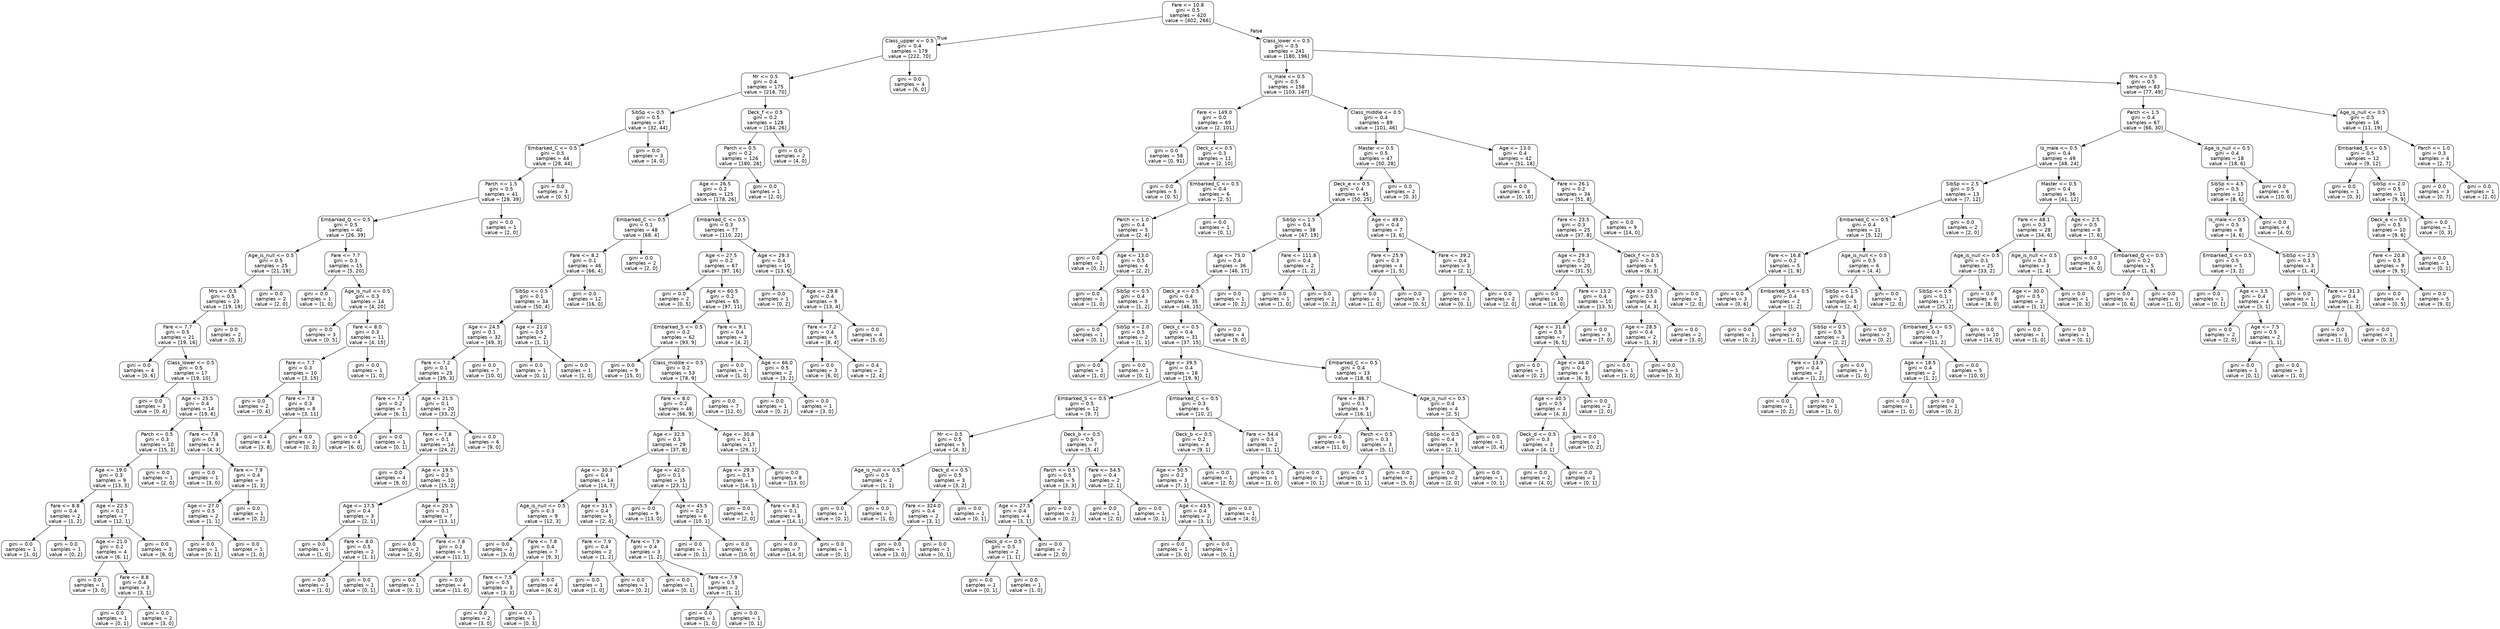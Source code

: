 digraph Tree {
node [shape=box, style="rounded", color="black", fontname=helvetica] ;
edge [fontname=helvetica] ;
0 [label="Fare <= 10.8\ngini = 0.5\nsamples = 420\nvalue = [402, 266]"] ;
1 [label="Class_upper <= 0.5\ngini = 0.4\nsamples = 179\nvalue = [222, 70]"] ;
0 -> 1 [labeldistance=2.5, labelangle=45, headlabel="True"] ;
2 [label="Mr <= 0.5\ngini = 0.4\nsamples = 175\nvalue = [216, 70]"] ;
1 -> 2 ;
3 [label="SibSp <= 0.5\ngini = 0.5\nsamples = 47\nvalue = [32, 44]"] ;
2 -> 3 ;
4 [label="Embarked_C <= 0.5\ngini = 0.5\nsamples = 44\nvalue = [28, 44]"] ;
3 -> 4 ;
5 [label="Parch <= 1.5\ngini = 0.5\nsamples = 41\nvalue = [28, 39]"] ;
4 -> 5 ;
6 [label="Embarked_Q <= 0.5\ngini = 0.5\nsamples = 40\nvalue = [26, 39]"] ;
5 -> 6 ;
7 [label="Age_is_null <= 0.5\ngini = 0.5\nsamples = 25\nvalue = [21, 19]"] ;
6 -> 7 ;
8 [label="Mrs <= 0.5\ngini = 0.5\nsamples = 23\nvalue = [19, 19]"] ;
7 -> 8 ;
9 [label="Fare <= 7.7\ngini = 0.5\nsamples = 21\nvalue = [19, 16]"] ;
8 -> 9 ;
10 [label="gini = 0.0\nsamples = 4\nvalue = [0, 6]"] ;
9 -> 10 ;
11 [label="Class_lower <= 0.5\ngini = 0.5\nsamples = 17\nvalue = [19, 10]"] ;
9 -> 11 ;
12 [label="gini = 0.0\nsamples = 3\nvalue = [0, 4]"] ;
11 -> 12 ;
13 [label="Age <= 25.5\ngini = 0.4\nsamples = 14\nvalue = [19, 6]"] ;
11 -> 13 ;
14 [label="Parch <= 0.5\ngini = 0.3\nsamples = 10\nvalue = [15, 3]"] ;
13 -> 14 ;
15 [label="Age <= 19.0\ngini = 0.3\nsamples = 9\nvalue = [13, 3]"] ;
14 -> 15 ;
16 [label="Fare <= 8.8\ngini = 0.4\nsamples = 2\nvalue = [1, 2]"] ;
15 -> 16 ;
17 [label="gini = 0.0\nsamples = 1\nvalue = [1, 0]"] ;
16 -> 17 ;
18 [label="gini = 0.0\nsamples = 1\nvalue = [0, 2]"] ;
16 -> 18 ;
19 [label="Age <= 22.5\ngini = 0.1\nsamples = 7\nvalue = [12, 1]"] ;
15 -> 19 ;
20 [label="Age <= 21.0\ngini = 0.2\nsamples = 4\nvalue = [6, 1]"] ;
19 -> 20 ;
21 [label="gini = 0.0\nsamples = 1\nvalue = [3, 0]"] ;
20 -> 21 ;
22 [label="Fare <= 8.8\ngini = 0.4\nsamples = 3\nvalue = [3, 1]"] ;
20 -> 22 ;
23 [label="gini = 0.0\nsamples = 1\nvalue = [0, 1]"] ;
22 -> 23 ;
24 [label="gini = 0.0\nsamples = 2\nvalue = [3, 0]"] ;
22 -> 24 ;
25 [label="gini = 0.0\nsamples = 3\nvalue = [6, 0]"] ;
19 -> 25 ;
26 [label="gini = 0.0\nsamples = 1\nvalue = [2, 0]"] ;
14 -> 26 ;
27 [label="Fare <= 7.8\ngini = 0.5\nsamples = 4\nvalue = [4, 3]"] ;
13 -> 27 ;
28 [label="gini = 0.0\nsamples = 1\nvalue = [3, 0]"] ;
27 -> 28 ;
29 [label="Fare <= 7.9\ngini = 0.4\nsamples = 3\nvalue = [1, 3]"] ;
27 -> 29 ;
30 [label="Age <= 27.0\ngini = 0.5\nsamples = 2\nvalue = [1, 1]"] ;
29 -> 30 ;
31 [label="gini = 0.0\nsamples = 1\nvalue = [0, 1]"] ;
30 -> 31 ;
32 [label="gini = 0.0\nsamples = 1\nvalue = [1, 0]"] ;
30 -> 32 ;
33 [label="gini = 0.0\nsamples = 1\nvalue = [0, 2]"] ;
29 -> 33 ;
34 [label="gini = 0.0\nsamples = 2\nvalue = [0, 3]"] ;
8 -> 34 ;
35 [label="gini = 0.0\nsamples = 2\nvalue = [2, 0]"] ;
7 -> 35 ;
36 [label="Fare <= 7.7\ngini = 0.3\nsamples = 15\nvalue = [5, 20]"] ;
6 -> 36 ;
37 [label="gini = 0.0\nsamples = 1\nvalue = [1, 0]"] ;
36 -> 37 ;
38 [label="Age_is_null <= 0.5\ngini = 0.3\nsamples = 14\nvalue = [4, 20]"] ;
36 -> 38 ;
39 [label="gini = 0.0\nsamples = 3\nvalue = [0, 5]"] ;
38 -> 39 ;
40 [label="Fare <= 8.0\ngini = 0.3\nsamples = 11\nvalue = [4, 15]"] ;
38 -> 40 ;
41 [label="Fare <= 7.7\ngini = 0.3\nsamples = 10\nvalue = [3, 15]"] ;
40 -> 41 ;
42 [label="gini = 0.0\nsamples = 2\nvalue = [0, 4]"] ;
41 -> 42 ;
43 [label="Fare <= 7.8\ngini = 0.3\nsamples = 8\nvalue = [3, 11]"] ;
41 -> 43 ;
44 [label="gini = 0.4\nsamples = 6\nvalue = [3, 8]"] ;
43 -> 44 ;
45 [label="gini = 0.0\nsamples = 2\nvalue = [0, 3]"] ;
43 -> 45 ;
46 [label="gini = 0.0\nsamples = 1\nvalue = [1, 0]"] ;
40 -> 46 ;
47 [label="gini = 0.0\nsamples = 1\nvalue = [2, 0]"] ;
5 -> 47 ;
48 [label="gini = 0.0\nsamples = 3\nvalue = [0, 5]"] ;
4 -> 48 ;
49 [label="gini = 0.0\nsamples = 3\nvalue = [4, 0]"] ;
3 -> 49 ;
50 [label="Deck_f <= 0.5\ngini = 0.2\nsamples = 128\nvalue = [184, 26]"] ;
2 -> 50 ;
51 [label="Parch <= 0.5\ngini = 0.2\nsamples = 126\nvalue = [180, 26]"] ;
50 -> 51 ;
52 [label="Age <= 26.5\ngini = 0.2\nsamples = 125\nvalue = [178, 26]"] ;
51 -> 52 ;
53 [label="Embarked_C <= 0.5\ngini = 0.1\nsamples = 48\nvalue = [68, 4]"] ;
52 -> 53 ;
54 [label="Fare <= 8.2\ngini = 0.1\nsamples = 46\nvalue = [66, 4]"] ;
53 -> 54 ;
55 [label="SibSp <= 0.5\ngini = 0.1\nsamples = 34\nvalue = [50, 4]"] ;
54 -> 55 ;
56 [label="Age <= 24.5\ngini = 0.1\nsamples = 32\nvalue = [49, 3]"] ;
55 -> 56 ;
57 [label="Fare <= 7.2\ngini = 0.1\nsamples = 25\nvalue = [39, 3]"] ;
56 -> 57 ;
58 [label="Fare <= 7.1\ngini = 0.2\nsamples = 5\nvalue = [6, 1]"] ;
57 -> 58 ;
59 [label="gini = 0.0\nsamples = 4\nvalue = [6, 0]"] ;
58 -> 59 ;
60 [label="gini = 0.0\nsamples = 1\nvalue = [0, 1]"] ;
58 -> 60 ;
61 [label="Age <= 21.5\ngini = 0.1\nsamples = 20\nvalue = [33, 2]"] ;
57 -> 61 ;
62 [label="Fare <= 7.8\ngini = 0.1\nsamples = 14\nvalue = [24, 2]"] ;
61 -> 62 ;
63 [label="gini = 0.0\nsamples = 4\nvalue = [9, 0]"] ;
62 -> 63 ;
64 [label="Age <= 19.5\ngini = 0.2\nsamples = 10\nvalue = [15, 2]"] ;
62 -> 64 ;
65 [label="Age <= 17.5\ngini = 0.4\nsamples = 3\nvalue = [2, 1]"] ;
64 -> 65 ;
66 [label="gini = 0.0\nsamples = 1\nvalue = [1, 0]"] ;
65 -> 66 ;
67 [label="Fare <= 8.0\ngini = 0.5\nsamples = 2\nvalue = [1, 1]"] ;
65 -> 67 ;
68 [label="gini = 0.0\nsamples = 1\nvalue = [1, 0]"] ;
67 -> 68 ;
69 [label="gini = 0.0\nsamples = 1\nvalue = [0, 1]"] ;
67 -> 69 ;
70 [label="Age <= 20.5\ngini = 0.1\nsamples = 7\nvalue = [13, 1]"] ;
64 -> 70 ;
71 [label="gini = 0.0\nsamples = 2\nvalue = [2, 0]"] ;
70 -> 71 ;
72 [label="Fare <= 7.8\ngini = 0.2\nsamples = 5\nvalue = [11, 1]"] ;
70 -> 72 ;
73 [label="gini = 0.0\nsamples = 1\nvalue = [0, 1]"] ;
72 -> 73 ;
74 [label="gini = 0.0\nsamples = 4\nvalue = [11, 0]"] ;
72 -> 74 ;
75 [label="gini = 0.0\nsamples = 6\nvalue = [9, 0]"] ;
61 -> 75 ;
76 [label="gini = 0.0\nsamples = 7\nvalue = [10, 0]"] ;
56 -> 76 ;
77 [label="Age <= 21.0\ngini = 0.5\nsamples = 2\nvalue = [1, 1]"] ;
55 -> 77 ;
78 [label="gini = 0.0\nsamples = 1\nvalue = [0, 1]"] ;
77 -> 78 ;
79 [label="gini = 0.0\nsamples = 1\nvalue = [1, 0]"] ;
77 -> 79 ;
80 [label="gini = 0.0\nsamples = 12\nvalue = [16, 0]"] ;
54 -> 80 ;
81 [label="gini = 0.0\nsamples = 2\nvalue = [2, 0]"] ;
53 -> 81 ;
82 [label="Embarked_C <= 0.5\ngini = 0.3\nsamples = 77\nvalue = [110, 22]"] ;
52 -> 82 ;
83 [label="Age <= 27.5\ngini = 0.2\nsamples = 67\nvalue = [97, 16]"] ;
82 -> 83 ;
84 [label="gini = 0.0\nsamples = 2\nvalue = [0, 5]"] ;
83 -> 84 ;
85 [label="Age <= 60.5\ngini = 0.2\nsamples = 65\nvalue = [97, 11]"] ;
83 -> 85 ;
86 [label="Embarked_S <= 0.5\ngini = 0.2\nsamples = 62\nvalue = [93, 9]"] ;
85 -> 86 ;
87 [label="gini = 0.0\nsamples = 9\nvalue = [15, 0]"] ;
86 -> 87 ;
88 [label="Class_middle <= 0.5\ngini = 0.2\nsamples = 53\nvalue = [78, 9]"] ;
86 -> 88 ;
89 [label="Fare <= 8.0\ngini = 0.2\nsamples = 46\nvalue = [66, 9]"] ;
88 -> 89 ;
90 [label="Age <= 32.5\ngini = 0.3\nsamples = 29\nvalue = [37, 8]"] ;
89 -> 90 ;
91 [label="Age <= 30.3\ngini = 0.4\nsamples = 14\nvalue = [14, 7]"] ;
90 -> 91 ;
92 [label="Age_is_null <= 0.5\ngini = 0.3\nsamples = 9\nvalue = [12, 3]"] ;
91 -> 92 ;
93 [label="gini = 0.0\nsamples = 2\nvalue = [3, 0]"] ;
92 -> 93 ;
94 [label="Fare <= 7.8\ngini = 0.4\nsamples = 7\nvalue = [9, 3]"] ;
92 -> 94 ;
95 [label="Fare <= 7.5\ngini = 0.5\nsamples = 3\nvalue = [3, 3]"] ;
94 -> 95 ;
96 [label="gini = 0.0\nsamples = 2\nvalue = [3, 0]"] ;
95 -> 96 ;
97 [label="gini = 0.0\nsamples = 1\nvalue = [0, 3]"] ;
95 -> 97 ;
98 [label="gini = 0.0\nsamples = 4\nvalue = [6, 0]"] ;
94 -> 98 ;
99 [label="Age <= 31.5\ngini = 0.4\nsamples = 5\nvalue = [2, 4]"] ;
91 -> 99 ;
100 [label="Fare <= 7.9\ngini = 0.4\nsamples = 2\nvalue = [1, 2]"] ;
99 -> 100 ;
101 [label="gini = 0.0\nsamples = 1\nvalue = [1, 0]"] ;
100 -> 101 ;
102 [label="gini = 0.0\nsamples = 1\nvalue = [0, 2]"] ;
100 -> 102 ;
103 [label="Fare <= 7.9\ngini = 0.4\nsamples = 3\nvalue = [1, 2]"] ;
99 -> 103 ;
104 [label="gini = 0.0\nsamples = 1\nvalue = [0, 1]"] ;
103 -> 104 ;
105 [label="Fare <= 7.9\ngini = 0.5\nsamples = 2\nvalue = [1, 1]"] ;
103 -> 105 ;
106 [label="gini = 0.0\nsamples = 1\nvalue = [1, 0]"] ;
105 -> 106 ;
107 [label="gini = 0.0\nsamples = 1\nvalue = [0, 1]"] ;
105 -> 107 ;
108 [label="Age <= 42.0\ngini = 0.1\nsamples = 15\nvalue = [23, 1]"] ;
90 -> 108 ;
109 [label="gini = 0.0\nsamples = 9\nvalue = [13, 0]"] ;
108 -> 109 ;
110 [label="Age <= 45.5\ngini = 0.2\nsamples = 6\nvalue = [10, 1]"] ;
108 -> 110 ;
111 [label="gini = 0.0\nsamples = 1\nvalue = [0, 1]"] ;
110 -> 111 ;
112 [label="gini = 0.0\nsamples = 5\nvalue = [10, 0]"] ;
110 -> 112 ;
113 [label="Age <= 30.8\ngini = 0.1\nsamples = 17\nvalue = [29, 1]"] ;
89 -> 113 ;
114 [label="Age <= 29.3\ngini = 0.1\nsamples = 9\nvalue = [16, 1]"] ;
113 -> 114 ;
115 [label="gini = 0.0\nsamples = 1\nvalue = [2, 0]"] ;
114 -> 115 ;
116 [label="Fare <= 8.1\ngini = 0.1\nsamples = 8\nvalue = [14, 1]"] ;
114 -> 116 ;
117 [label="gini = 0.0\nsamples = 7\nvalue = [14, 0]"] ;
116 -> 117 ;
118 [label="gini = 0.0\nsamples = 1\nvalue = [0, 1]"] ;
116 -> 118 ;
119 [label="gini = 0.0\nsamples = 8\nvalue = [13, 0]"] ;
113 -> 119 ;
120 [label="gini = 0.0\nsamples = 7\nvalue = [12, 0]"] ;
88 -> 120 ;
121 [label="Fare <= 9.1\ngini = 0.4\nsamples = 3\nvalue = [4, 2]"] ;
85 -> 121 ;
122 [label="gini = 0.0\nsamples = 1\nvalue = [1, 0]"] ;
121 -> 122 ;
123 [label="Age <= 66.0\ngini = 0.5\nsamples = 2\nvalue = [3, 2]"] ;
121 -> 123 ;
124 [label="gini = 0.0\nsamples = 1\nvalue = [0, 2]"] ;
123 -> 124 ;
125 [label="gini = 0.0\nsamples = 1\nvalue = [3, 0]"] ;
123 -> 125 ;
126 [label="Age <= 29.3\ngini = 0.4\nsamples = 10\nvalue = [13, 6]"] ;
82 -> 126 ;
127 [label="gini = 0.0\nsamples = 1\nvalue = [0, 2]"] ;
126 -> 127 ;
128 [label="Age <= 29.8\ngini = 0.4\nsamples = 9\nvalue = [13, 4]"] ;
126 -> 128 ;
129 [label="Fare <= 7.2\ngini = 0.4\nsamples = 5\nvalue = [8, 4]"] ;
128 -> 129 ;
130 [label="gini = 0.0\nsamples = 3\nvalue = [6, 0]"] ;
129 -> 130 ;
131 [label="gini = 0.4\nsamples = 2\nvalue = [2, 4]"] ;
129 -> 131 ;
132 [label="gini = 0.0\nsamples = 4\nvalue = [5, 0]"] ;
128 -> 132 ;
133 [label="gini = 0.0\nsamples = 1\nvalue = [2, 0]"] ;
51 -> 133 ;
134 [label="gini = 0.0\nsamples = 2\nvalue = [4, 0]"] ;
50 -> 134 ;
135 [label="gini = 0.0\nsamples = 4\nvalue = [6, 0]"] ;
1 -> 135 ;
136 [label="Class_lower <= 0.5\ngini = 0.5\nsamples = 241\nvalue = [180, 196]"] ;
0 -> 136 [labeldistance=2.5, labelangle=-45, headlabel="False"] ;
137 [label="Is_male <= 0.5\ngini = 0.5\nsamples = 158\nvalue = [103, 147]"] ;
136 -> 137 ;
138 [label="Fare <= 149.0\ngini = 0.0\nsamples = 69\nvalue = [2, 101]"] ;
137 -> 138 ;
139 [label="gini = 0.0\nsamples = 58\nvalue = [0, 91]"] ;
138 -> 139 ;
140 [label="Deck_c <= 0.5\ngini = 0.3\nsamples = 11\nvalue = [2, 10]"] ;
138 -> 140 ;
141 [label="gini = 0.0\nsamples = 5\nvalue = [0, 5]"] ;
140 -> 141 ;
142 [label="Embarked_C <= 0.5\ngini = 0.4\nsamples = 6\nvalue = [2, 5]"] ;
140 -> 142 ;
143 [label="Parch <= 1.0\ngini = 0.4\nsamples = 5\nvalue = [2, 4]"] ;
142 -> 143 ;
144 [label="gini = 0.0\nsamples = 1\nvalue = [0, 2]"] ;
143 -> 144 ;
145 [label="Age <= 13.0\ngini = 0.5\nsamples = 4\nvalue = [2, 2]"] ;
143 -> 145 ;
146 [label="gini = 0.0\nsamples = 1\nvalue = [1, 0]"] ;
145 -> 146 ;
147 [label="SibSp <= 0.5\ngini = 0.4\nsamples = 3\nvalue = [1, 2]"] ;
145 -> 147 ;
148 [label="gini = 0.0\nsamples = 1\nvalue = [0, 1]"] ;
147 -> 148 ;
149 [label="SibSp <= 2.0\ngini = 0.5\nsamples = 2\nvalue = [1, 1]"] ;
147 -> 149 ;
150 [label="gini = 0.0\nsamples = 1\nvalue = [1, 0]"] ;
149 -> 150 ;
151 [label="gini = 0.0\nsamples = 1\nvalue = [0, 1]"] ;
149 -> 151 ;
152 [label="gini = 0.0\nsamples = 1\nvalue = [0, 1]"] ;
142 -> 152 ;
153 [label="Class_middle <= 0.5\ngini = 0.4\nsamples = 89\nvalue = [101, 46]"] ;
137 -> 153 ;
154 [label="Master <= 0.5\ngini = 0.5\nsamples = 47\nvalue = [50, 28]"] ;
153 -> 154 ;
155 [label="Deck_e <= 0.5\ngini = 0.4\nsamples = 45\nvalue = [50, 25]"] ;
154 -> 155 ;
156 [label="SibSp <= 1.5\ngini = 0.4\nsamples = 38\nvalue = [47, 19]"] ;
155 -> 156 ;
157 [label="Age <= 75.0\ngini = 0.4\nsamples = 36\nvalue = [46, 17]"] ;
156 -> 157 ;
158 [label="Deck_a <= 0.5\ngini = 0.4\nsamples = 35\nvalue = [46, 15]"] ;
157 -> 158 ;
159 [label="Deck_c <= 0.5\ngini = 0.4\nsamples = 31\nvalue = [37, 15]"] ;
158 -> 159 ;
160 [label="Age <= 39.5\ngini = 0.4\nsamples = 18\nvalue = [19, 9]"] ;
159 -> 160 ;
161 [label="Embarked_S <= 0.5\ngini = 0.5\nsamples = 12\nvalue = [9, 7]"] ;
160 -> 161 ;
162 [label="Mr <= 0.5\ngini = 0.5\nsamples = 5\nvalue = [4, 3]"] ;
161 -> 162 ;
163 [label="Age_is_null <= 0.5\ngini = 0.5\nsamples = 2\nvalue = [1, 1]"] ;
162 -> 163 ;
164 [label="gini = 0.0\nsamples = 1\nvalue = [0, 1]"] ;
163 -> 164 ;
165 [label="gini = 0.0\nsamples = 1\nvalue = [1, 0]"] ;
163 -> 165 ;
166 [label="Deck_d <= 0.5\ngini = 0.5\nsamples = 3\nvalue = [3, 2]"] ;
162 -> 166 ;
167 [label="Fare <= 324.0\ngini = 0.4\nsamples = 2\nvalue = [3, 1]"] ;
166 -> 167 ;
168 [label="gini = 0.0\nsamples = 1\nvalue = [3, 0]"] ;
167 -> 168 ;
169 [label="gini = 0.0\nsamples = 1\nvalue = [0, 1]"] ;
167 -> 169 ;
170 [label="gini = 0.0\nsamples = 1\nvalue = [0, 1]"] ;
166 -> 170 ;
171 [label="Deck_b <= 0.5\ngini = 0.5\nsamples = 7\nvalue = [5, 4]"] ;
161 -> 171 ;
172 [label="Parch <= 0.5\ngini = 0.5\nsamples = 5\nvalue = [3, 3]"] ;
171 -> 172 ;
173 [label="Age <= 27.5\ngini = 0.4\nsamples = 4\nvalue = [3, 1]"] ;
172 -> 173 ;
174 [label="Deck_d <= 0.5\ngini = 0.5\nsamples = 2\nvalue = [1, 1]"] ;
173 -> 174 ;
175 [label="gini = 0.0\nsamples = 1\nvalue = [0, 1]"] ;
174 -> 175 ;
176 [label="gini = 0.0\nsamples = 1\nvalue = [1, 0]"] ;
174 -> 176 ;
177 [label="gini = 0.0\nsamples = 2\nvalue = [2, 0]"] ;
173 -> 177 ;
178 [label="gini = 0.0\nsamples = 1\nvalue = [0, 2]"] ;
172 -> 178 ;
179 [label="Fare <= 54.5\ngini = 0.4\nsamples = 2\nvalue = [2, 1]"] ;
171 -> 179 ;
180 [label="gini = 0.0\nsamples = 1\nvalue = [2, 0]"] ;
179 -> 180 ;
181 [label="gini = 0.0\nsamples = 1\nvalue = [0, 1]"] ;
179 -> 181 ;
182 [label="Embarked_C <= 0.5\ngini = 0.3\nsamples = 6\nvalue = [10, 2]"] ;
160 -> 182 ;
183 [label="Deck_b <= 0.5\ngini = 0.2\nsamples = 4\nvalue = [9, 1]"] ;
182 -> 183 ;
184 [label="Age <= 50.5\ngini = 0.2\nsamples = 3\nvalue = [7, 1]"] ;
183 -> 184 ;
185 [label="Age <= 43.5\ngini = 0.4\nsamples = 2\nvalue = [3, 1]"] ;
184 -> 185 ;
186 [label="gini = 0.0\nsamples = 1\nvalue = [3, 0]"] ;
185 -> 186 ;
187 [label="gini = 0.0\nsamples = 1\nvalue = [0, 1]"] ;
185 -> 187 ;
188 [label="gini = 0.0\nsamples = 1\nvalue = [4, 0]"] ;
184 -> 188 ;
189 [label="gini = 0.0\nsamples = 1\nvalue = [2, 0]"] ;
183 -> 189 ;
190 [label="Fare <= 54.4\ngini = 0.5\nsamples = 2\nvalue = [1, 1]"] ;
182 -> 190 ;
191 [label="gini = 0.0\nsamples = 1\nvalue = [1, 0]"] ;
190 -> 191 ;
192 [label="gini = 0.0\nsamples = 1\nvalue = [0, 1]"] ;
190 -> 192 ;
193 [label="Embarked_C <= 0.5\ngini = 0.4\nsamples = 13\nvalue = [18, 6]"] ;
159 -> 193 ;
194 [label="Fare <= 86.7\ngini = 0.1\nsamples = 9\nvalue = [16, 1]"] ;
193 -> 194 ;
195 [label="gini = 0.0\nsamples = 6\nvalue = [11, 0]"] ;
194 -> 195 ;
196 [label="Parch <= 0.5\ngini = 0.3\nsamples = 3\nvalue = [5, 1]"] ;
194 -> 196 ;
197 [label="gini = 0.0\nsamples = 1\nvalue = [0, 1]"] ;
196 -> 197 ;
198 [label="gini = 0.0\nsamples = 2\nvalue = [5, 0]"] ;
196 -> 198 ;
199 [label="Age_is_null <= 0.5\ngini = 0.4\nsamples = 4\nvalue = [2, 5]"] ;
193 -> 199 ;
200 [label="SibSp <= 0.5\ngini = 0.4\nsamples = 3\nvalue = [2, 1]"] ;
199 -> 200 ;
201 [label="gini = 0.0\nsamples = 2\nvalue = [2, 0]"] ;
200 -> 201 ;
202 [label="gini = 0.0\nsamples = 1\nvalue = [0, 1]"] ;
200 -> 202 ;
203 [label="gini = 0.0\nsamples = 1\nvalue = [0, 4]"] ;
199 -> 203 ;
204 [label="gini = 0.0\nsamples = 4\nvalue = [9, 0]"] ;
158 -> 204 ;
205 [label="gini = 0.0\nsamples = 1\nvalue = [0, 2]"] ;
157 -> 205 ;
206 [label="Fare <= 111.8\ngini = 0.4\nsamples = 2\nvalue = [1, 2]"] ;
156 -> 206 ;
207 [label="gini = 0.0\nsamples = 1\nvalue = [1, 0]"] ;
206 -> 207 ;
208 [label="gini = 0.0\nsamples = 1\nvalue = [0, 2]"] ;
206 -> 208 ;
209 [label="Age <= 49.0\ngini = 0.4\nsamples = 7\nvalue = [3, 6]"] ;
155 -> 209 ;
210 [label="Fare <= 25.9\ngini = 0.3\nsamples = 4\nvalue = [1, 5]"] ;
209 -> 210 ;
211 [label="gini = 0.0\nsamples = 1\nvalue = [1, 0]"] ;
210 -> 211 ;
212 [label="gini = 0.0\nsamples = 3\nvalue = [0, 5]"] ;
210 -> 212 ;
213 [label="Fare <= 39.2\ngini = 0.4\nsamples = 3\nvalue = [2, 1]"] ;
209 -> 213 ;
214 [label="gini = 0.0\nsamples = 1\nvalue = [0, 1]"] ;
213 -> 214 ;
215 [label="gini = 0.0\nsamples = 2\nvalue = [2, 0]"] ;
213 -> 215 ;
216 [label="gini = 0.0\nsamples = 2\nvalue = [0, 3]"] ;
154 -> 216 ;
217 [label="Age <= 13.0\ngini = 0.4\nsamples = 42\nvalue = [51, 18]"] ;
153 -> 217 ;
218 [label="gini = 0.0\nsamples = 8\nvalue = [0, 10]"] ;
217 -> 218 ;
219 [label="Fare <= 26.1\ngini = 0.2\nsamples = 34\nvalue = [51, 8]"] ;
217 -> 219 ;
220 [label="Fare <= 23.5\ngini = 0.3\nsamples = 25\nvalue = [37, 8]"] ;
219 -> 220 ;
221 [label="Age <= 29.3\ngini = 0.2\nsamples = 20\nvalue = [31, 5]"] ;
220 -> 221 ;
222 [label="gini = 0.0\nsamples = 10\nvalue = [18, 0]"] ;
221 -> 222 ;
223 [label="Fare <= 13.2\ngini = 0.4\nsamples = 10\nvalue = [13, 5]"] ;
221 -> 223 ;
224 [label="Age <= 31.8\ngini = 0.5\nsamples = 7\nvalue = [6, 5]"] ;
223 -> 224 ;
225 [label="gini = 0.0\nsamples = 1\nvalue = [0, 2]"] ;
224 -> 225 ;
226 [label="Age <= 46.0\ngini = 0.4\nsamples = 6\nvalue = [6, 3]"] ;
224 -> 226 ;
227 [label="Age <= 40.5\ngini = 0.5\nsamples = 4\nvalue = [4, 3]"] ;
226 -> 227 ;
228 [label="Deck_d <= 0.5\ngini = 0.3\nsamples = 3\nvalue = [4, 1]"] ;
227 -> 228 ;
229 [label="gini = 0.0\nsamples = 2\nvalue = [4, 0]"] ;
228 -> 229 ;
230 [label="gini = 0.0\nsamples = 1\nvalue = [0, 1]"] ;
228 -> 230 ;
231 [label="gini = 0.0\nsamples = 1\nvalue = [0, 2]"] ;
227 -> 231 ;
232 [label="gini = 0.0\nsamples = 2\nvalue = [2, 0]"] ;
226 -> 232 ;
233 [label="gini = 0.0\nsamples = 3\nvalue = [7, 0]"] ;
223 -> 233 ;
234 [label="Deck_f <= 0.5\ngini = 0.4\nsamples = 5\nvalue = [6, 3]"] ;
220 -> 234 ;
235 [label="Age <= 33.0\ngini = 0.5\nsamples = 4\nvalue = [4, 3]"] ;
234 -> 235 ;
236 [label="Age <= 28.5\ngini = 0.4\nsamples = 2\nvalue = [1, 3]"] ;
235 -> 236 ;
237 [label="gini = 0.0\nsamples = 1\nvalue = [1, 0]"] ;
236 -> 237 ;
238 [label="gini = 0.0\nsamples = 1\nvalue = [0, 3]"] ;
236 -> 238 ;
239 [label="gini = 0.0\nsamples = 2\nvalue = [3, 0]"] ;
235 -> 239 ;
240 [label="gini = 0.0\nsamples = 1\nvalue = [2, 0]"] ;
234 -> 240 ;
241 [label="gini = 0.0\nsamples = 9\nvalue = [14, 0]"] ;
219 -> 241 ;
242 [label="Mrs <= 0.5\ngini = 0.5\nsamples = 83\nvalue = [77, 49]"] ;
136 -> 242 ;
243 [label="Parch <= 1.5\ngini = 0.4\nsamples = 67\nvalue = [66, 30]"] ;
242 -> 243 ;
244 [label="Is_male <= 0.5\ngini = 0.4\nsamples = 49\nvalue = [48, 24]"] ;
243 -> 244 ;
245 [label="SibSp <= 2.5\ngini = 0.5\nsamples = 13\nvalue = [7, 12]"] ;
244 -> 245 ;
246 [label="Embarked_C <= 0.5\ngini = 0.4\nsamples = 11\nvalue = [5, 12]"] ;
245 -> 246 ;
247 [label="Fare <= 16.8\ngini = 0.2\nsamples = 5\nvalue = [1, 8]"] ;
246 -> 247 ;
248 [label="gini = 0.0\nsamples = 3\nvalue = [0, 6]"] ;
247 -> 248 ;
249 [label="Embarked_S <= 0.5\ngini = 0.4\nsamples = 2\nvalue = [1, 2]"] ;
247 -> 249 ;
250 [label="gini = 0.0\nsamples = 1\nvalue = [0, 2]"] ;
249 -> 250 ;
251 [label="gini = 0.0\nsamples = 1\nvalue = [1, 0]"] ;
249 -> 251 ;
252 [label="Age_is_null <= 0.5\ngini = 0.5\nsamples = 6\nvalue = [4, 4]"] ;
246 -> 252 ;
253 [label="SibSp <= 1.5\ngini = 0.4\nsamples = 5\nvalue = [2, 4]"] ;
252 -> 253 ;
254 [label="SibSp <= 0.5\ngini = 0.5\nsamples = 3\nvalue = [2, 2]"] ;
253 -> 254 ;
255 [label="Fare <= 13.9\ngini = 0.4\nsamples = 2\nvalue = [1, 2]"] ;
254 -> 255 ;
256 [label="gini = 0.0\nsamples = 1\nvalue = [0, 2]"] ;
255 -> 256 ;
257 [label="gini = 0.0\nsamples = 1\nvalue = [1, 0]"] ;
255 -> 257 ;
258 [label="gini = 0.0\nsamples = 1\nvalue = [1, 0]"] ;
254 -> 258 ;
259 [label="gini = 0.0\nsamples = 2\nvalue = [0, 2]"] ;
253 -> 259 ;
260 [label="gini = 0.0\nsamples = 1\nvalue = [2, 0]"] ;
252 -> 260 ;
261 [label="gini = 0.0\nsamples = 2\nvalue = [2, 0]"] ;
245 -> 261 ;
262 [label="Master <= 0.5\ngini = 0.4\nsamples = 36\nvalue = [41, 12]"] ;
244 -> 262 ;
263 [label="Fare <= 48.1\ngini = 0.3\nsamples = 28\nvalue = [34, 6]"] ;
262 -> 263 ;
264 [label="Age_is_null <= 0.5\ngini = 0.1\nsamples = 25\nvalue = [33, 2]"] ;
263 -> 264 ;
265 [label="SibSp <= 0.5\ngini = 0.1\nsamples = 17\nvalue = [25, 2]"] ;
264 -> 265 ;
266 [label="Embarked_S <= 0.5\ngini = 0.3\nsamples = 7\nvalue = [11, 2]"] ;
265 -> 266 ;
267 [label="Age <= 18.5\ngini = 0.4\nsamples = 2\nvalue = [1, 2]"] ;
266 -> 267 ;
268 [label="gini = 0.0\nsamples = 1\nvalue = [1, 0]"] ;
267 -> 268 ;
269 [label="gini = 0.0\nsamples = 1\nvalue = [0, 2]"] ;
267 -> 269 ;
270 [label="gini = 0.0\nsamples = 5\nvalue = [10, 0]"] ;
266 -> 270 ;
271 [label="gini = 0.0\nsamples = 10\nvalue = [14, 0]"] ;
265 -> 271 ;
272 [label="gini = 0.0\nsamples = 8\nvalue = [8, 0]"] ;
264 -> 272 ;
273 [label="Age_is_null <= 0.5\ngini = 0.3\nsamples = 3\nvalue = [1, 4]"] ;
263 -> 273 ;
274 [label="Age <= 30.0\ngini = 0.5\nsamples = 2\nvalue = [1, 1]"] ;
273 -> 274 ;
275 [label="gini = 0.0\nsamples = 1\nvalue = [1, 0]"] ;
274 -> 275 ;
276 [label="gini = 0.0\nsamples = 1\nvalue = [0, 1]"] ;
274 -> 276 ;
277 [label="gini = 0.0\nsamples = 1\nvalue = [0, 3]"] ;
273 -> 277 ;
278 [label="Age <= 2.5\ngini = 0.5\nsamples = 8\nvalue = [7, 6]"] ;
262 -> 278 ;
279 [label="gini = 0.0\nsamples = 3\nvalue = [6, 0]"] ;
278 -> 279 ;
280 [label="Embarked_Q <= 0.5\ngini = 0.2\nsamples = 5\nvalue = [1, 6]"] ;
278 -> 280 ;
281 [label="gini = 0.0\nsamples = 4\nvalue = [0, 6]"] ;
280 -> 281 ;
282 [label="gini = 0.0\nsamples = 1\nvalue = [1, 0]"] ;
280 -> 282 ;
283 [label="Age_is_null <= 0.5\ngini = 0.4\nsamples = 18\nvalue = [18, 6]"] ;
243 -> 283 ;
284 [label="SibSp <= 4.5\ngini = 0.5\nsamples = 12\nvalue = [8, 6]"] ;
283 -> 284 ;
285 [label="Is_male <= 0.5\ngini = 0.5\nsamples = 8\nvalue = [4, 6]"] ;
284 -> 285 ;
286 [label="Embarked_S <= 0.5\ngini = 0.5\nsamples = 5\nvalue = [3, 2]"] ;
285 -> 286 ;
287 [label="gini = 0.0\nsamples = 1\nvalue = [0, 1]"] ;
286 -> 287 ;
288 [label="Age <= 3.5\ngini = 0.4\nsamples = 4\nvalue = [3, 1]"] ;
286 -> 288 ;
289 [label="gini = 0.0\nsamples = 2\nvalue = [2, 0]"] ;
288 -> 289 ;
290 [label="Age <= 7.5\ngini = 0.5\nsamples = 2\nvalue = [1, 1]"] ;
288 -> 290 ;
291 [label="gini = 0.0\nsamples = 1\nvalue = [0, 1]"] ;
290 -> 291 ;
292 [label="gini = 0.0\nsamples = 1\nvalue = [1, 0]"] ;
290 -> 292 ;
293 [label="SibSp <= 2.5\ngini = 0.3\nsamples = 3\nvalue = [1, 4]"] ;
285 -> 293 ;
294 [label="gini = 0.0\nsamples = 1\nvalue = [0, 1]"] ;
293 -> 294 ;
295 [label="Fare <= 31.3\ngini = 0.4\nsamples = 2\nvalue = [1, 3]"] ;
293 -> 295 ;
296 [label="gini = 0.0\nsamples = 1\nvalue = [1, 0]"] ;
295 -> 296 ;
297 [label="gini = 0.0\nsamples = 1\nvalue = [0, 3]"] ;
295 -> 297 ;
298 [label="gini = 0.0\nsamples = 4\nvalue = [4, 0]"] ;
284 -> 298 ;
299 [label="gini = 0.0\nsamples = 6\nvalue = [10, 0]"] ;
283 -> 299 ;
300 [label="Age_is_null <= 0.5\ngini = 0.5\nsamples = 16\nvalue = [11, 19]"] ;
242 -> 300 ;
301 [label="Embarked_S <= 0.5\ngini = 0.5\nsamples = 12\nvalue = [9, 12]"] ;
300 -> 301 ;
302 [label="gini = 0.0\nsamples = 1\nvalue = [0, 3]"] ;
301 -> 302 ;
303 [label="SibSp <= 2.0\ngini = 0.5\nsamples = 11\nvalue = [9, 9]"] ;
301 -> 303 ;
304 [label="Deck_e <= 0.5\ngini = 0.5\nsamples = 10\nvalue = [9, 6]"] ;
303 -> 304 ;
305 [label="Fare <= 20.8\ngini = 0.5\nsamples = 9\nvalue = [9, 5]"] ;
304 -> 305 ;
306 [label="gini = 0.0\nsamples = 4\nvalue = [0, 5]"] ;
305 -> 306 ;
307 [label="gini = 0.0\nsamples = 5\nvalue = [9, 0]"] ;
305 -> 307 ;
308 [label="gini = 0.0\nsamples = 1\nvalue = [0, 1]"] ;
304 -> 308 ;
309 [label="gini = 0.0\nsamples = 1\nvalue = [0, 3]"] ;
303 -> 309 ;
310 [label="Parch <= 1.0\ngini = 0.3\nsamples = 4\nvalue = [2, 7]"] ;
300 -> 310 ;
311 [label="gini = 0.0\nsamples = 3\nvalue = [0, 7]"] ;
310 -> 311 ;
312 [label="gini = 0.0\nsamples = 1\nvalue = [2, 0]"] ;
310 -> 312 ;
}